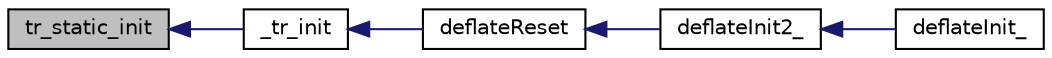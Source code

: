 digraph G
{
  edge [fontname="Helvetica",fontsize="10",labelfontname="Helvetica",labelfontsize="10"];
  node [fontname="Helvetica",fontsize="10",shape=record];
  rankdir="LR";
  Node1 [label="tr_static_init",height=0.2,width=0.4,color="black", fillcolor="grey75", style="filled" fontcolor="black"];
  Node1 -> Node2 [dir="back",color="midnightblue",fontsize="10",style="solid",fontname="Helvetica"];
  Node2 [label="_tr_init",height=0.2,width=0.4,color="black", fillcolor="white", style="filled",URL="$trees_8c.html#a330f47f21a267ad5616b9ba72bf7f90b"];
  Node2 -> Node3 [dir="back",color="midnightblue",fontsize="10",style="solid",fontname="Helvetica"];
  Node3 [label="deflateReset",height=0.2,width=0.4,color="black", fillcolor="white", style="filled",URL="$deflate_8c.html#a4f17a4d330d76066b4b26c27f7cde5dc"];
  Node3 -> Node4 [dir="back",color="midnightblue",fontsize="10",style="solid",fontname="Helvetica"];
  Node4 [label="deflateInit2_",height=0.2,width=0.4,color="black", fillcolor="white", style="filled",URL="$deflate_8c.html#ae501d2862c68d17b909d6f1c9264815c"];
  Node4 -> Node5 [dir="back",color="midnightblue",fontsize="10",style="solid",fontname="Helvetica"];
  Node5 [label="deflateInit_",height=0.2,width=0.4,color="black", fillcolor="white", style="filled",URL="$deflate_8c.html#a0e6601591faa9573f27340153b0f3296"];
}
